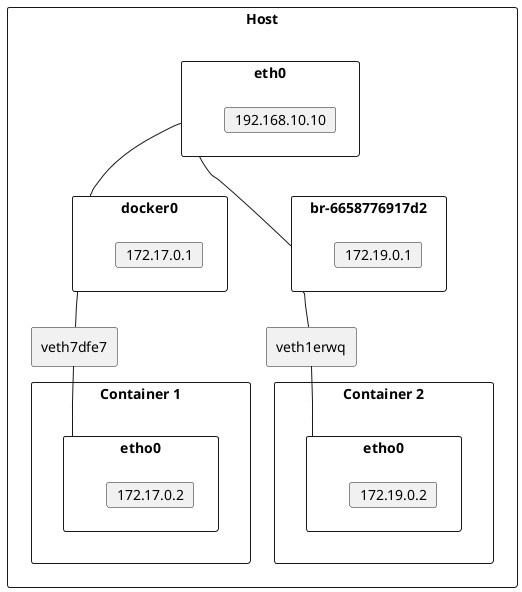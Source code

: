 @startuml

rectangle "Host" as host {
	rectangle "eth0" as host_eth0 {
		card "192.168.10.10"
	}

	rectangle "docker0" as host_docker0 {
		card "172.17.0.1"
	}

	rectangle "veth7dfe7" as host_veth_1 {
	}


	rectangle "br-6658776917d2" as host_test_bridge {
		card "172.19.0.1"
	}

	rectangle "Container 1" as container_1 {
		rectangle "etho0" as docker_eth0_1 {
			card "172.17.0.2" as 111
		}
	}

	rectangle "veth1erwq" as host_veth_2 {
	}

	rectangle "Container 2" as container_2 {
		rectangle "etho0" as docker_eth0_2 {
			card "172.19.0.2" as 222
		}
	}

	host_eth0 -d- host_docker0
	host_eth0 -d- host_test_bridge
	host_docker0 -d- host_veth_1
	host_test_bridge -d- host_veth_2
	host_veth_1 -d- docker_eth0_1
	host_veth_2 -d- docker_eth0_2


'	host_eth0 -[hidden]d- host_docker0
'	host_docker0 -[hidden]d- host_veth_1
'	host_docker0 -[hidden]d- host_veth_2
'	host_veth_1 -[hidden]d- container_1
'	host_veth_2 -[hidden]d- container_2
}

@enduml